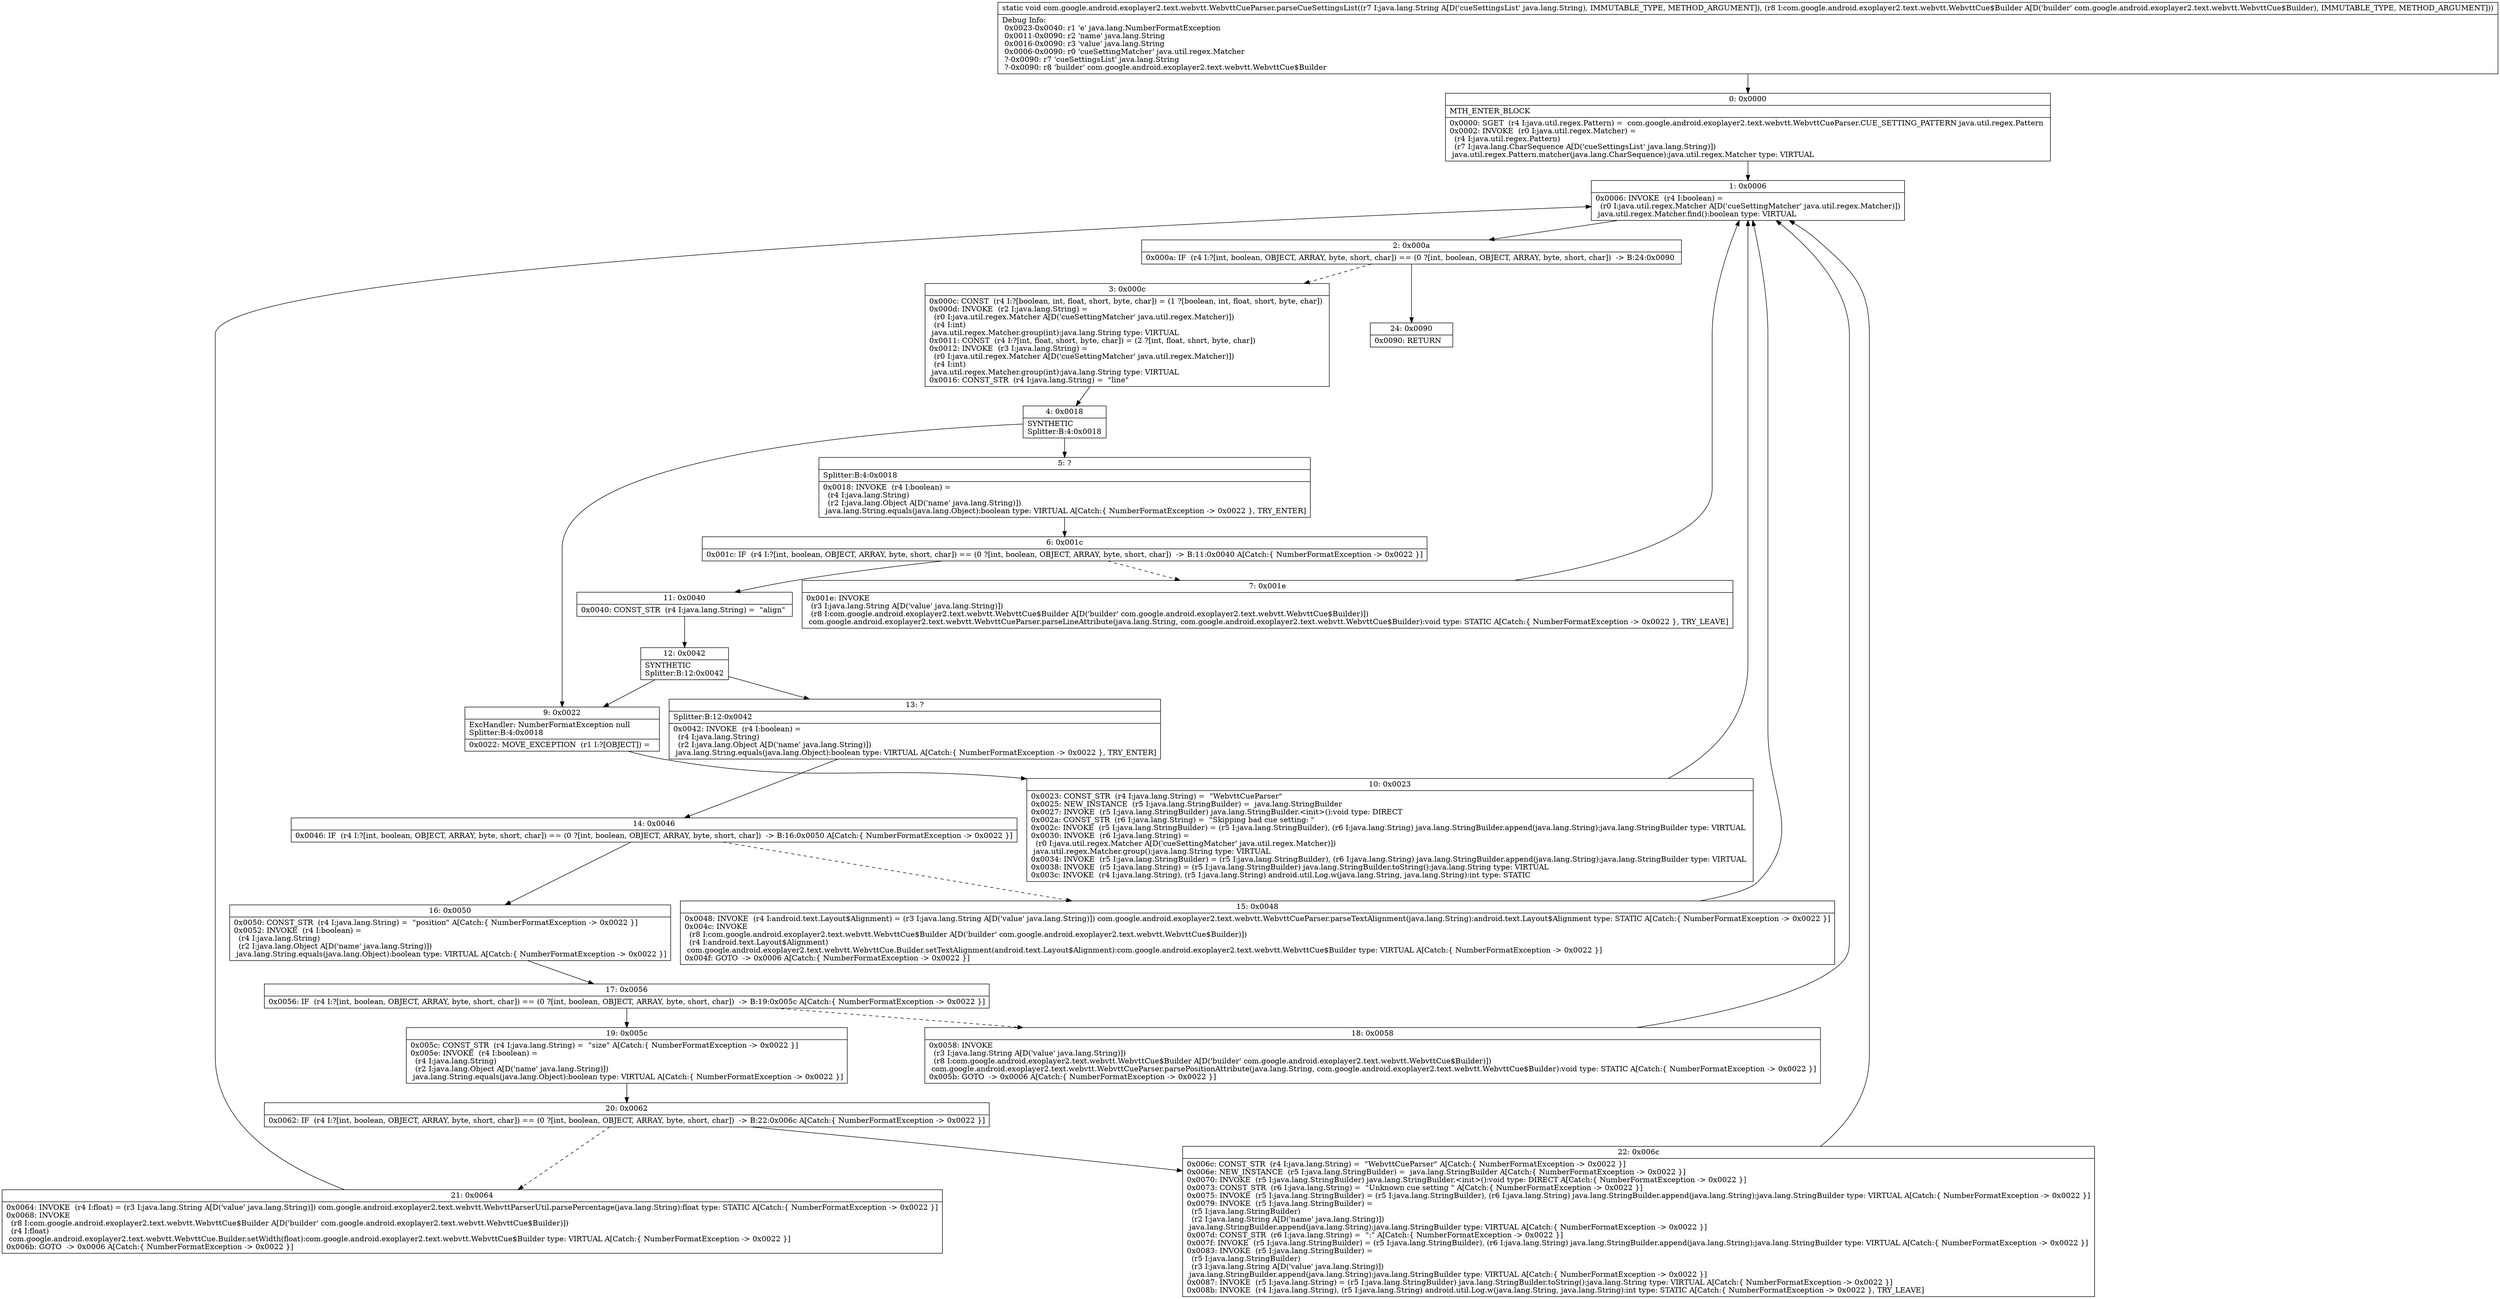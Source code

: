 digraph "CFG forcom.google.android.exoplayer2.text.webvtt.WebvttCueParser.parseCueSettingsList(Ljava\/lang\/String;Lcom\/google\/android\/exoplayer2\/text\/webvtt\/WebvttCue$Builder;)V" {
Node_0 [shape=record,label="{0\:\ 0x0000|MTH_ENTER_BLOCK\l|0x0000: SGET  (r4 I:java.util.regex.Pattern) =  com.google.android.exoplayer2.text.webvtt.WebvttCueParser.CUE_SETTING_PATTERN java.util.regex.Pattern \l0x0002: INVOKE  (r0 I:java.util.regex.Matcher) = \l  (r4 I:java.util.regex.Pattern)\l  (r7 I:java.lang.CharSequence A[D('cueSettingsList' java.lang.String)])\l java.util.regex.Pattern.matcher(java.lang.CharSequence):java.util.regex.Matcher type: VIRTUAL \l}"];
Node_1 [shape=record,label="{1\:\ 0x0006|0x0006: INVOKE  (r4 I:boolean) = \l  (r0 I:java.util.regex.Matcher A[D('cueSettingMatcher' java.util.regex.Matcher)])\l java.util.regex.Matcher.find():boolean type: VIRTUAL \l}"];
Node_2 [shape=record,label="{2\:\ 0x000a|0x000a: IF  (r4 I:?[int, boolean, OBJECT, ARRAY, byte, short, char]) == (0 ?[int, boolean, OBJECT, ARRAY, byte, short, char])  \-\> B:24:0x0090 \l}"];
Node_3 [shape=record,label="{3\:\ 0x000c|0x000c: CONST  (r4 I:?[boolean, int, float, short, byte, char]) = (1 ?[boolean, int, float, short, byte, char]) \l0x000d: INVOKE  (r2 I:java.lang.String) = \l  (r0 I:java.util.regex.Matcher A[D('cueSettingMatcher' java.util.regex.Matcher)])\l  (r4 I:int)\l java.util.regex.Matcher.group(int):java.lang.String type: VIRTUAL \l0x0011: CONST  (r4 I:?[int, float, short, byte, char]) = (2 ?[int, float, short, byte, char]) \l0x0012: INVOKE  (r3 I:java.lang.String) = \l  (r0 I:java.util.regex.Matcher A[D('cueSettingMatcher' java.util.regex.Matcher)])\l  (r4 I:int)\l java.util.regex.Matcher.group(int):java.lang.String type: VIRTUAL \l0x0016: CONST_STR  (r4 I:java.lang.String) =  \"line\" \l}"];
Node_4 [shape=record,label="{4\:\ 0x0018|SYNTHETIC\lSplitter:B:4:0x0018\l}"];
Node_5 [shape=record,label="{5\:\ ?|Splitter:B:4:0x0018\l|0x0018: INVOKE  (r4 I:boolean) = \l  (r4 I:java.lang.String)\l  (r2 I:java.lang.Object A[D('name' java.lang.String)])\l java.lang.String.equals(java.lang.Object):boolean type: VIRTUAL A[Catch:\{ NumberFormatException \-\> 0x0022 \}, TRY_ENTER]\l}"];
Node_6 [shape=record,label="{6\:\ 0x001c|0x001c: IF  (r4 I:?[int, boolean, OBJECT, ARRAY, byte, short, char]) == (0 ?[int, boolean, OBJECT, ARRAY, byte, short, char])  \-\> B:11:0x0040 A[Catch:\{ NumberFormatException \-\> 0x0022 \}]\l}"];
Node_7 [shape=record,label="{7\:\ 0x001e|0x001e: INVOKE  \l  (r3 I:java.lang.String A[D('value' java.lang.String)])\l  (r8 I:com.google.android.exoplayer2.text.webvtt.WebvttCue$Builder A[D('builder' com.google.android.exoplayer2.text.webvtt.WebvttCue$Builder)])\l com.google.android.exoplayer2.text.webvtt.WebvttCueParser.parseLineAttribute(java.lang.String, com.google.android.exoplayer2.text.webvtt.WebvttCue$Builder):void type: STATIC A[Catch:\{ NumberFormatException \-\> 0x0022 \}, TRY_LEAVE]\l}"];
Node_9 [shape=record,label="{9\:\ 0x0022|ExcHandler: NumberFormatException null\lSplitter:B:4:0x0018\l|0x0022: MOVE_EXCEPTION  (r1 I:?[OBJECT]) =  \l}"];
Node_10 [shape=record,label="{10\:\ 0x0023|0x0023: CONST_STR  (r4 I:java.lang.String) =  \"WebvttCueParser\" \l0x0025: NEW_INSTANCE  (r5 I:java.lang.StringBuilder) =  java.lang.StringBuilder \l0x0027: INVOKE  (r5 I:java.lang.StringBuilder) java.lang.StringBuilder.\<init\>():void type: DIRECT \l0x002a: CONST_STR  (r6 I:java.lang.String) =  \"Skipping bad cue setting: \" \l0x002c: INVOKE  (r5 I:java.lang.StringBuilder) = (r5 I:java.lang.StringBuilder), (r6 I:java.lang.String) java.lang.StringBuilder.append(java.lang.String):java.lang.StringBuilder type: VIRTUAL \l0x0030: INVOKE  (r6 I:java.lang.String) = \l  (r0 I:java.util.regex.Matcher A[D('cueSettingMatcher' java.util.regex.Matcher)])\l java.util.regex.Matcher.group():java.lang.String type: VIRTUAL \l0x0034: INVOKE  (r5 I:java.lang.StringBuilder) = (r5 I:java.lang.StringBuilder), (r6 I:java.lang.String) java.lang.StringBuilder.append(java.lang.String):java.lang.StringBuilder type: VIRTUAL \l0x0038: INVOKE  (r5 I:java.lang.String) = (r5 I:java.lang.StringBuilder) java.lang.StringBuilder.toString():java.lang.String type: VIRTUAL \l0x003c: INVOKE  (r4 I:java.lang.String), (r5 I:java.lang.String) android.util.Log.w(java.lang.String, java.lang.String):int type: STATIC \l}"];
Node_11 [shape=record,label="{11\:\ 0x0040|0x0040: CONST_STR  (r4 I:java.lang.String) =  \"align\" \l}"];
Node_12 [shape=record,label="{12\:\ 0x0042|SYNTHETIC\lSplitter:B:12:0x0042\l}"];
Node_13 [shape=record,label="{13\:\ ?|Splitter:B:12:0x0042\l|0x0042: INVOKE  (r4 I:boolean) = \l  (r4 I:java.lang.String)\l  (r2 I:java.lang.Object A[D('name' java.lang.String)])\l java.lang.String.equals(java.lang.Object):boolean type: VIRTUAL A[Catch:\{ NumberFormatException \-\> 0x0022 \}, TRY_ENTER]\l}"];
Node_14 [shape=record,label="{14\:\ 0x0046|0x0046: IF  (r4 I:?[int, boolean, OBJECT, ARRAY, byte, short, char]) == (0 ?[int, boolean, OBJECT, ARRAY, byte, short, char])  \-\> B:16:0x0050 A[Catch:\{ NumberFormatException \-\> 0x0022 \}]\l}"];
Node_15 [shape=record,label="{15\:\ 0x0048|0x0048: INVOKE  (r4 I:android.text.Layout$Alignment) = (r3 I:java.lang.String A[D('value' java.lang.String)]) com.google.android.exoplayer2.text.webvtt.WebvttCueParser.parseTextAlignment(java.lang.String):android.text.Layout$Alignment type: STATIC A[Catch:\{ NumberFormatException \-\> 0x0022 \}]\l0x004c: INVOKE  \l  (r8 I:com.google.android.exoplayer2.text.webvtt.WebvttCue$Builder A[D('builder' com.google.android.exoplayer2.text.webvtt.WebvttCue$Builder)])\l  (r4 I:android.text.Layout$Alignment)\l com.google.android.exoplayer2.text.webvtt.WebvttCue.Builder.setTextAlignment(android.text.Layout$Alignment):com.google.android.exoplayer2.text.webvtt.WebvttCue$Builder type: VIRTUAL A[Catch:\{ NumberFormatException \-\> 0x0022 \}]\l0x004f: GOTO  \-\> 0x0006 A[Catch:\{ NumberFormatException \-\> 0x0022 \}]\l}"];
Node_16 [shape=record,label="{16\:\ 0x0050|0x0050: CONST_STR  (r4 I:java.lang.String) =  \"position\" A[Catch:\{ NumberFormatException \-\> 0x0022 \}]\l0x0052: INVOKE  (r4 I:boolean) = \l  (r4 I:java.lang.String)\l  (r2 I:java.lang.Object A[D('name' java.lang.String)])\l java.lang.String.equals(java.lang.Object):boolean type: VIRTUAL A[Catch:\{ NumberFormatException \-\> 0x0022 \}]\l}"];
Node_17 [shape=record,label="{17\:\ 0x0056|0x0056: IF  (r4 I:?[int, boolean, OBJECT, ARRAY, byte, short, char]) == (0 ?[int, boolean, OBJECT, ARRAY, byte, short, char])  \-\> B:19:0x005c A[Catch:\{ NumberFormatException \-\> 0x0022 \}]\l}"];
Node_18 [shape=record,label="{18\:\ 0x0058|0x0058: INVOKE  \l  (r3 I:java.lang.String A[D('value' java.lang.String)])\l  (r8 I:com.google.android.exoplayer2.text.webvtt.WebvttCue$Builder A[D('builder' com.google.android.exoplayer2.text.webvtt.WebvttCue$Builder)])\l com.google.android.exoplayer2.text.webvtt.WebvttCueParser.parsePositionAttribute(java.lang.String, com.google.android.exoplayer2.text.webvtt.WebvttCue$Builder):void type: STATIC A[Catch:\{ NumberFormatException \-\> 0x0022 \}]\l0x005b: GOTO  \-\> 0x0006 A[Catch:\{ NumberFormatException \-\> 0x0022 \}]\l}"];
Node_19 [shape=record,label="{19\:\ 0x005c|0x005c: CONST_STR  (r4 I:java.lang.String) =  \"size\" A[Catch:\{ NumberFormatException \-\> 0x0022 \}]\l0x005e: INVOKE  (r4 I:boolean) = \l  (r4 I:java.lang.String)\l  (r2 I:java.lang.Object A[D('name' java.lang.String)])\l java.lang.String.equals(java.lang.Object):boolean type: VIRTUAL A[Catch:\{ NumberFormatException \-\> 0x0022 \}]\l}"];
Node_20 [shape=record,label="{20\:\ 0x0062|0x0062: IF  (r4 I:?[int, boolean, OBJECT, ARRAY, byte, short, char]) == (0 ?[int, boolean, OBJECT, ARRAY, byte, short, char])  \-\> B:22:0x006c A[Catch:\{ NumberFormatException \-\> 0x0022 \}]\l}"];
Node_21 [shape=record,label="{21\:\ 0x0064|0x0064: INVOKE  (r4 I:float) = (r3 I:java.lang.String A[D('value' java.lang.String)]) com.google.android.exoplayer2.text.webvtt.WebvttParserUtil.parsePercentage(java.lang.String):float type: STATIC A[Catch:\{ NumberFormatException \-\> 0x0022 \}]\l0x0068: INVOKE  \l  (r8 I:com.google.android.exoplayer2.text.webvtt.WebvttCue$Builder A[D('builder' com.google.android.exoplayer2.text.webvtt.WebvttCue$Builder)])\l  (r4 I:float)\l com.google.android.exoplayer2.text.webvtt.WebvttCue.Builder.setWidth(float):com.google.android.exoplayer2.text.webvtt.WebvttCue$Builder type: VIRTUAL A[Catch:\{ NumberFormatException \-\> 0x0022 \}]\l0x006b: GOTO  \-\> 0x0006 A[Catch:\{ NumberFormatException \-\> 0x0022 \}]\l}"];
Node_22 [shape=record,label="{22\:\ 0x006c|0x006c: CONST_STR  (r4 I:java.lang.String) =  \"WebvttCueParser\" A[Catch:\{ NumberFormatException \-\> 0x0022 \}]\l0x006e: NEW_INSTANCE  (r5 I:java.lang.StringBuilder) =  java.lang.StringBuilder A[Catch:\{ NumberFormatException \-\> 0x0022 \}]\l0x0070: INVOKE  (r5 I:java.lang.StringBuilder) java.lang.StringBuilder.\<init\>():void type: DIRECT A[Catch:\{ NumberFormatException \-\> 0x0022 \}]\l0x0073: CONST_STR  (r6 I:java.lang.String) =  \"Unknown cue setting \" A[Catch:\{ NumberFormatException \-\> 0x0022 \}]\l0x0075: INVOKE  (r5 I:java.lang.StringBuilder) = (r5 I:java.lang.StringBuilder), (r6 I:java.lang.String) java.lang.StringBuilder.append(java.lang.String):java.lang.StringBuilder type: VIRTUAL A[Catch:\{ NumberFormatException \-\> 0x0022 \}]\l0x0079: INVOKE  (r5 I:java.lang.StringBuilder) = \l  (r5 I:java.lang.StringBuilder)\l  (r2 I:java.lang.String A[D('name' java.lang.String)])\l java.lang.StringBuilder.append(java.lang.String):java.lang.StringBuilder type: VIRTUAL A[Catch:\{ NumberFormatException \-\> 0x0022 \}]\l0x007d: CONST_STR  (r6 I:java.lang.String) =  \":\" A[Catch:\{ NumberFormatException \-\> 0x0022 \}]\l0x007f: INVOKE  (r5 I:java.lang.StringBuilder) = (r5 I:java.lang.StringBuilder), (r6 I:java.lang.String) java.lang.StringBuilder.append(java.lang.String):java.lang.StringBuilder type: VIRTUAL A[Catch:\{ NumberFormatException \-\> 0x0022 \}]\l0x0083: INVOKE  (r5 I:java.lang.StringBuilder) = \l  (r5 I:java.lang.StringBuilder)\l  (r3 I:java.lang.String A[D('value' java.lang.String)])\l java.lang.StringBuilder.append(java.lang.String):java.lang.StringBuilder type: VIRTUAL A[Catch:\{ NumberFormatException \-\> 0x0022 \}]\l0x0087: INVOKE  (r5 I:java.lang.String) = (r5 I:java.lang.StringBuilder) java.lang.StringBuilder.toString():java.lang.String type: VIRTUAL A[Catch:\{ NumberFormatException \-\> 0x0022 \}]\l0x008b: INVOKE  (r4 I:java.lang.String), (r5 I:java.lang.String) android.util.Log.w(java.lang.String, java.lang.String):int type: STATIC A[Catch:\{ NumberFormatException \-\> 0x0022 \}, TRY_LEAVE]\l}"];
Node_24 [shape=record,label="{24\:\ 0x0090|0x0090: RETURN   \l}"];
MethodNode[shape=record,label="{static void com.google.android.exoplayer2.text.webvtt.WebvttCueParser.parseCueSettingsList((r7 I:java.lang.String A[D('cueSettingsList' java.lang.String), IMMUTABLE_TYPE, METHOD_ARGUMENT]), (r8 I:com.google.android.exoplayer2.text.webvtt.WebvttCue$Builder A[D('builder' com.google.android.exoplayer2.text.webvtt.WebvttCue$Builder), IMMUTABLE_TYPE, METHOD_ARGUMENT]))  | Debug Info:\l  0x0023\-0x0040: r1 'e' java.lang.NumberFormatException\l  0x0011\-0x0090: r2 'name' java.lang.String\l  0x0016\-0x0090: r3 'value' java.lang.String\l  0x0006\-0x0090: r0 'cueSettingMatcher' java.util.regex.Matcher\l  ?\-0x0090: r7 'cueSettingsList' java.lang.String\l  ?\-0x0090: r8 'builder' com.google.android.exoplayer2.text.webvtt.WebvttCue$Builder\l}"];
MethodNode -> Node_0;
Node_0 -> Node_1;
Node_1 -> Node_2;
Node_2 -> Node_3[style=dashed];
Node_2 -> Node_24;
Node_3 -> Node_4;
Node_4 -> Node_5;
Node_4 -> Node_9;
Node_5 -> Node_6;
Node_6 -> Node_7[style=dashed];
Node_6 -> Node_11;
Node_7 -> Node_1;
Node_9 -> Node_10;
Node_10 -> Node_1;
Node_11 -> Node_12;
Node_12 -> Node_13;
Node_12 -> Node_9;
Node_13 -> Node_14;
Node_14 -> Node_15[style=dashed];
Node_14 -> Node_16;
Node_15 -> Node_1;
Node_16 -> Node_17;
Node_17 -> Node_18[style=dashed];
Node_17 -> Node_19;
Node_18 -> Node_1;
Node_19 -> Node_20;
Node_20 -> Node_21[style=dashed];
Node_20 -> Node_22;
Node_21 -> Node_1;
Node_22 -> Node_1;
}

